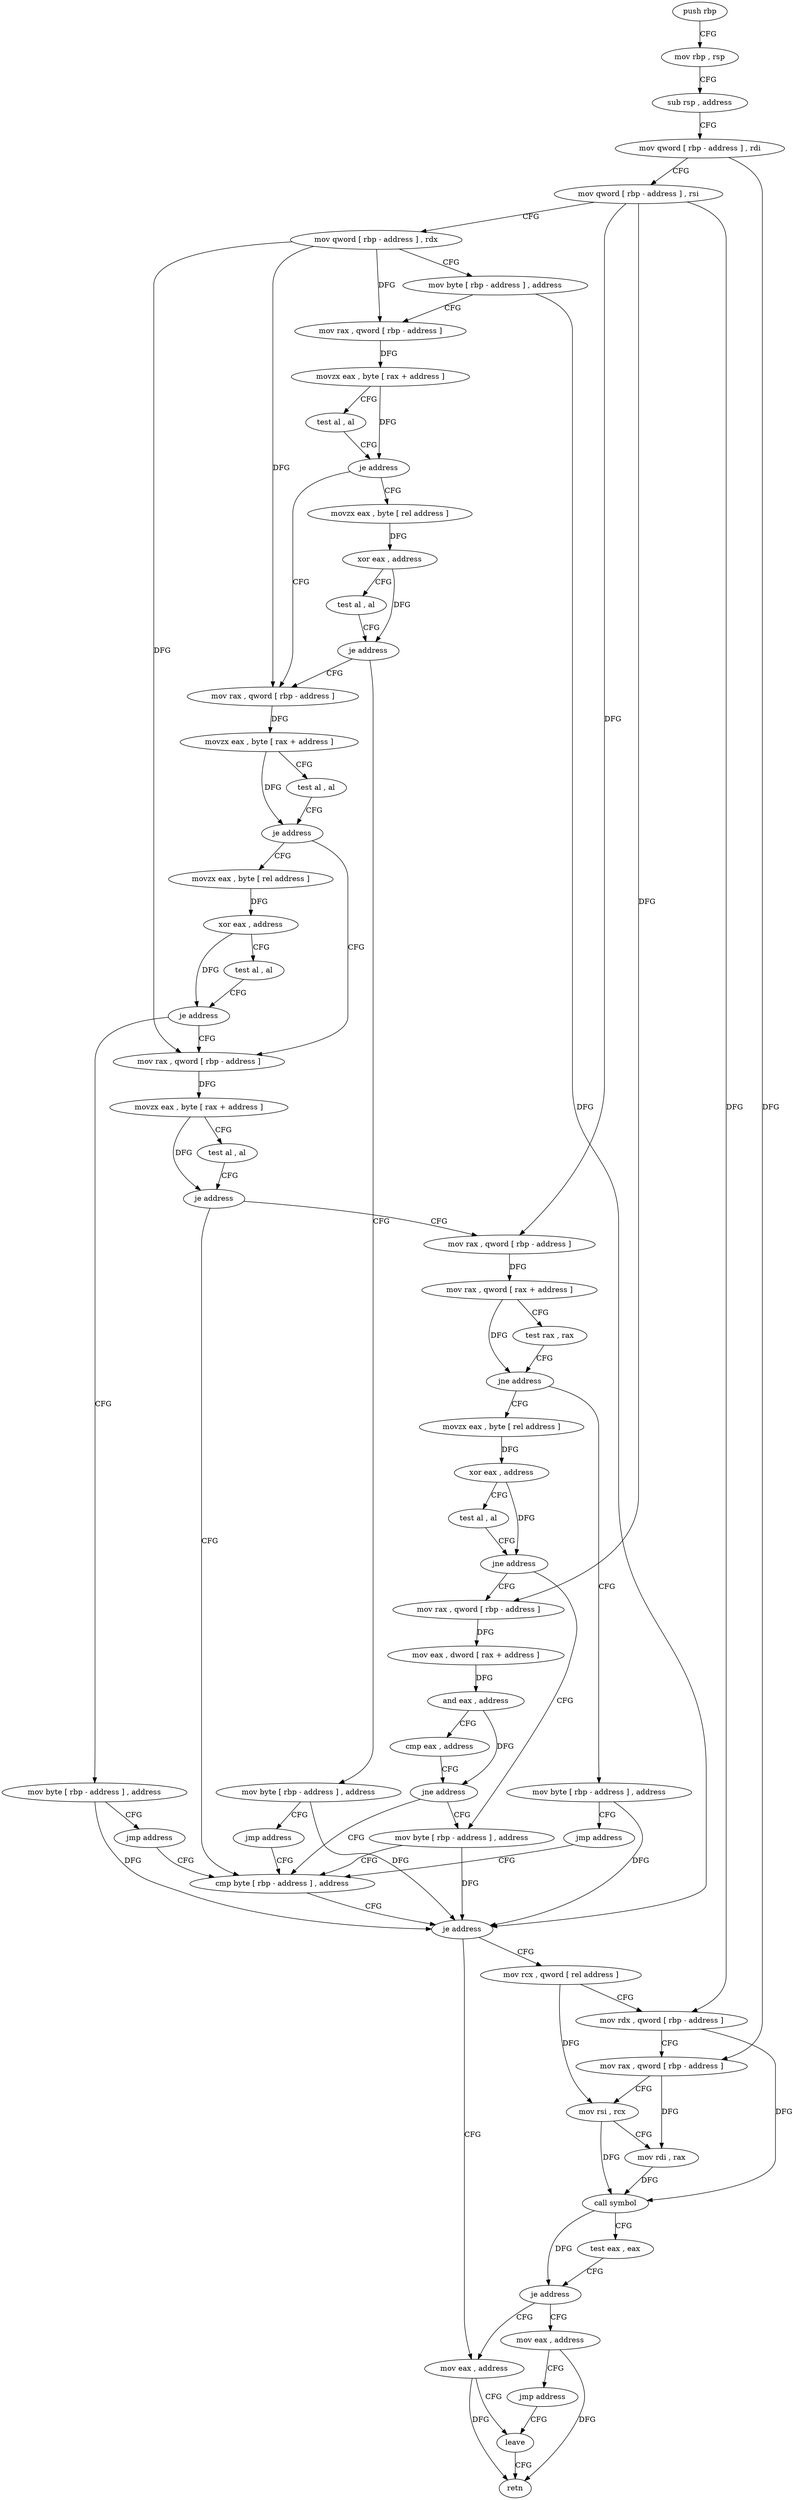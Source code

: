 digraph "func" {
"4237976" [label = "push rbp" ]
"4237977" [label = "mov rbp , rsp" ]
"4237980" [label = "sub rsp , address" ]
"4237984" [label = "mov qword [ rbp - address ] , rdi" ]
"4237988" [label = "mov qword [ rbp - address ] , rsi" ]
"4237992" [label = "mov qword [ rbp - address ] , rdx" ]
"4237996" [label = "mov byte [ rbp - address ] , address" ]
"4238000" [label = "mov rax , qword [ rbp - address ]" ]
"4238004" [label = "movzx eax , byte [ rax + address ]" ]
"4238008" [label = "test al , al" ]
"4238010" [label = "je address" ]
"4238032" [label = "mov rax , qword [ rbp - address ]" ]
"4238012" [label = "movzx eax , byte [ rel address ]" ]
"4238036" [label = "movzx eax , byte [ rax + address ]" ]
"4238040" [label = "test al , al" ]
"4238042" [label = "je address" ]
"4238064" [label = "mov rax , qword [ rbp - address ]" ]
"4238044" [label = "movzx eax , byte [ rel address ]" ]
"4238019" [label = "xor eax , address" ]
"4238022" [label = "test al , al" ]
"4238024" [label = "je address" ]
"4238026" [label = "mov byte [ rbp - address ] , address" ]
"4238068" [label = "movzx eax , byte [ rax + address ]" ]
"4238072" [label = "test al , al" ]
"4238074" [label = "je address" ]
"4238132" [label = "cmp byte [ rbp - address ] , address" ]
"4238076" [label = "mov rax , qword [ rbp - address ]" ]
"4238051" [label = "xor eax , address" ]
"4238054" [label = "test al , al" ]
"4238056" [label = "je address" ]
"4238058" [label = "mov byte [ rbp - address ] , address" ]
"4238030" [label = "jmp address" ]
"4238136" [label = "je address" ]
"4238175" [label = "mov eax , address" ]
"4238138" [label = "mov rcx , qword [ rel address ]" ]
"4238080" [label = "mov rax , qword [ rax + address ]" ]
"4238084" [label = "test rax , rax" ]
"4238087" [label = "jne address" ]
"4238095" [label = "movzx eax , byte [ rel address ]" ]
"4238089" [label = "mov byte [ rbp - address ] , address" ]
"4238062" [label = "jmp address" ]
"4238180" [label = "leave" ]
"4238145" [label = "mov rdx , qword [ rbp - address ]" ]
"4238149" [label = "mov rax , qword [ rbp - address ]" ]
"4238153" [label = "mov rsi , rcx" ]
"4238156" [label = "mov rdi , rax" ]
"4238159" [label = "call symbol" ]
"4238164" [label = "test eax , eax" ]
"4238166" [label = "je address" ]
"4238168" [label = "mov eax , address" ]
"4238102" [label = "xor eax , address" ]
"4238105" [label = "test al , al" ]
"4238107" [label = "jne address" ]
"4238128" [label = "mov byte [ rbp - address ] , address" ]
"4238109" [label = "mov rax , qword [ rbp - address ]" ]
"4238093" [label = "jmp address" ]
"4238173" [label = "jmp address" ]
"4238113" [label = "mov eax , dword [ rax + address ]" ]
"4238116" [label = "and eax , address" ]
"4238121" [label = "cmp eax , address" ]
"4238126" [label = "jne address" ]
"4238181" [label = "retn" ]
"4237976" -> "4237977" [ label = "CFG" ]
"4237977" -> "4237980" [ label = "CFG" ]
"4237980" -> "4237984" [ label = "CFG" ]
"4237984" -> "4237988" [ label = "CFG" ]
"4237984" -> "4238149" [ label = "DFG" ]
"4237988" -> "4237992" [ label = "CFG" ]
"4237988" -> "4238076" [ label = "DFG" ]
"4237988" -> "4238145" [ label = "DFG" ]
"4237988" -> "4238109" [ label = "DFG" ]
"4237992" -> "4237996" [ label = "CFG" ]
"4237992" -> "4238000" [ label = "DFG" ]
"4237992" -> "4238032" [ label = "DFG" ]
"4237992" -> "4238064" [ label = "DFG" ]
"4237996" -> "4238000" [ label = "CFG" ]
"4237996" -> "4238136" [ label = "DFG" ]
"4238000" -> "4238004" [ label = "DFG" ]
"4238004" -> "4238008" [ label = "CFG" ]
"4238004" -> "4238010" [ label = "DFG" ]
"4238008" -> "4238010" [ label = "CFG" ]
"4238010" -> "4238032" [ label = "CFG" ]
"4238010" -> "4238012" [ label = "CFG" ]
"4238032" -> "4238036" [ label = "DFG" ]
"4238012" -> "4238019" [ label = "DFG" ]
"4238036" -> "4238040" [ label = "CFG" ]
"4238036" -> "4238042" [ label = "DFG" ]
"4238040" -> "4238042" [ label = "CFG" ]
"4238042" -> "4238064" [ label = "CFG" ]
"4238042" -> "4238044" [ label = "CFG" ]
"4238064" -> "4238068" [ label = "DFG" ]
"4238044" -> "4238051" [ label = "DFG" ]
"4238019" -> "4238022" [ label = "CFG" ]
"4238019" -> "4238024" [ label = "DFG" ]
"4238022" -> "4238024" [ label = "CFG" ]
"4238024" -> "4238032" [ label = "CFG" ]
"4238024" -> "4238026" [ label = "CFG" ]
"4238026" -> "4238030" [ label = "CFG" ]
"4238026" -> "4238136" [ label = "DFG" ]
"4238068" -> "4238072" [ label = "CFG" ]
"4238068" -> "4238074" [ label = "DFG" ]
"4238072" -> "4238074" [ label = "CFG" ]
"4238074" -> "4238132" [ label = "CFG" ]
"4238074" -> "4238076" [ label = "CFG" ]
"4238132" -> "4238136" [ label = "CFG" ]
"4238076" -> "4238080" [ label = "DFG" ]
"4238051" -> "4238054" [ label = "CFG" ]
"4238051" -> "4238056" [ label = "DFG" ]
"4238054" -> "4238056" [ label = "CFG" ]
"4238056" -> "4238064" [ label = "CFG" ]
"4238056" -> "4238058" [ label = "CFG" ]
"4238058" -> "4238062" [ label = "CFG" ]
"4238058" -> "4238136" [ label = "DFG" ]
"4238030" -> "4238132" [ label = "CFG" ]
"4238136" -> "4238175" [ label = "CFG" ]
"4238136" -> "4238138" [ label = "CFG" ]
"4238175" -> "4238180" [ label = "CFG" ]
"4238175" -> "4238181" [ label = "DFG" ]
"4238138" -> "4238145" [ label = "CFG" ]
"4238138" -> "4238153" [ label = "DFG" ]
"4238080" -> "4238084" [ label = "CFG" ]
"4238080" -> "4238087" [ label = "DFG" ]
"4238084" -> "4238087" [ label = "CFG" ]
"4238087" -> "4238095" [ label = "CFG" ]
"4238087" -> "4238089" [ label = "CFG" ]
"4238095" -> "4238102" [ label = "DFG" ]
"4238089" -> "4238093" [ label = "CFG" ]
"4238089" -> "4238136" [ label = "DFG" ]
"4238062" -> "4238132" [ label = "CFG" ]
"4238180" -> "4238181" [ label = "CFG" ]
"4238145" -> "4238149" [ label = "CFG" ]
"4238145" -> "4238159" [ label = "DFG" ]
"4238149" -> "4238153" [ label = "CFG" ]
"4238149" -> "4238156" [ label = "DFG" ]
"4238153" -> "4238156" [ label = "CFG" ]
"4238153" -> "4238159" [ label = "DFG" ]
"4238156" -> "4238159" [ label = "DFG" ]
"4238159" -> "4238164" [ label = "CFG" ]
"4238159" -> "4238166" [ label = "DFG" ]
"4238164" -> "4238166" [ label = "CFG" ]
"4238166" -> "4238175" [ label = "CFG" ]
"4238166" -> "4238168" [ label = "CFG" ]
"4238168" -> "4238173" [ label = "CFG" ]
"4238168" -> "4238181" [ label = "DFG" ]
"4238102" -> "4238105" [ label = "CFG" ]
"4238102" -> "4238107" [ label = "DFG" ]
"4238105" -> "4238107" [ label = "CFG" ]
"4238107" -> "4238128" [ label = "CFG" ]
"4238107" -> "4238109" [ label = "CFG" ]
"4238128" -> "4238132" [ label = "CFG" ]
"4238128" -> "4238136" [ label = "DFG" ]
"4238109" -> "4238113" [ label = "DFG" ]
"4238093" -> "4238132" [ label = "CFG" ]
"4238173" -> "4238180" [ label = "CFG" ]
"4238113" -> "4238116" [ label = "DFG" ]
"4238116" -> "4238121" [ label = "CFG" ]
"4238116" -> "4238126" [ label = "DFG" ]
"4238121" -> "4238126" [ label = "CFG" ]
"4238126" -> "4238132" [ label = "CFG" ]
"4238126" -> "4238128" [ label = "CFG" ]
}
